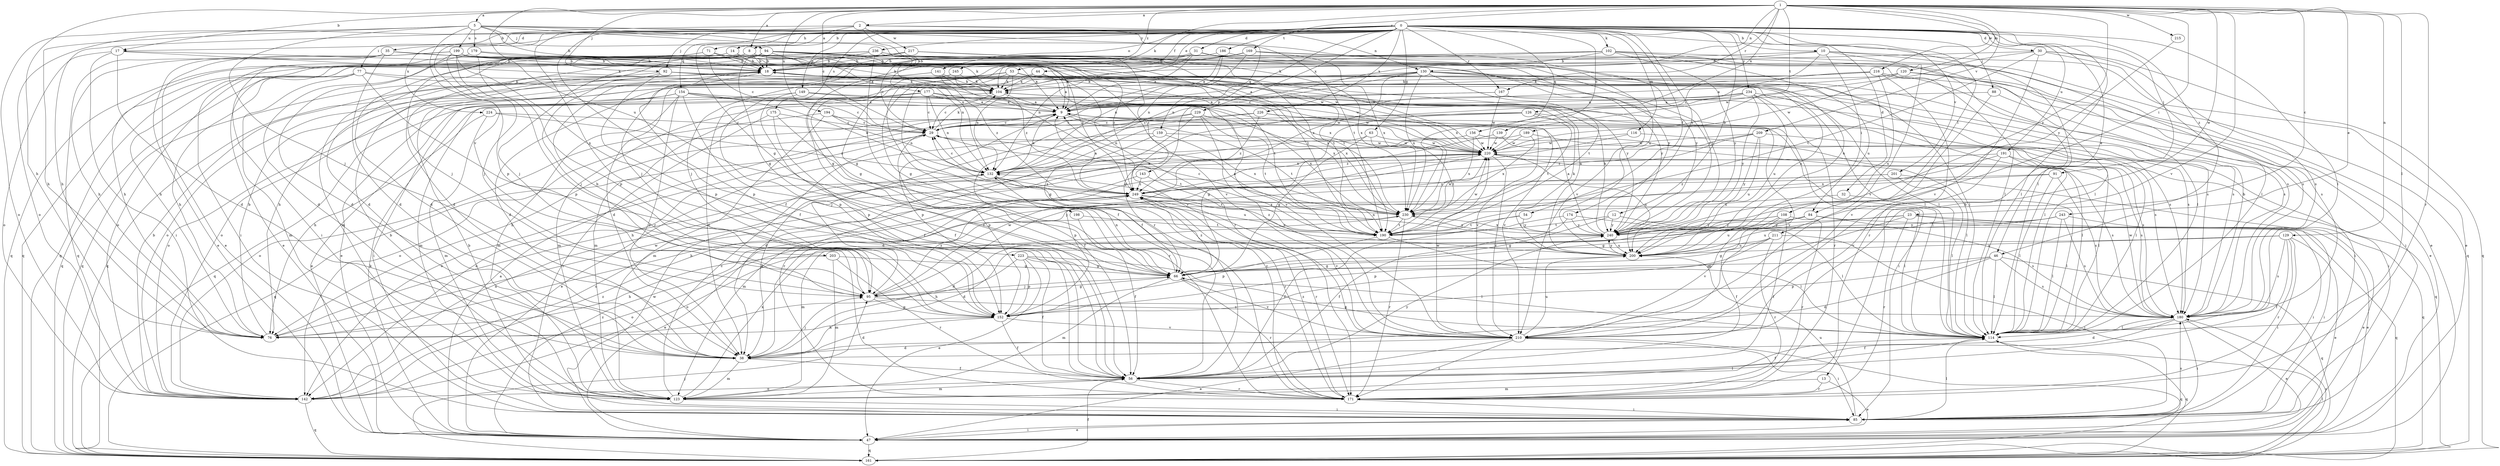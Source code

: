 strict digraph  {
0;
1;
2;
5;
8;
9;
10;
12;
13;
14;
17;
18;
23;
29;
30;
31;
32;
35;
38;
44;
46;
47;
53;
54;
56;
63;
66;
71;
76;
77;
84;
85;
88;
91;
92;
94;
95;
102;
104;
108;
114;
116;
120;
123;
126;
129;
130;
132;
139;
141;
142;
143;
149;
152;
154;
156;
159;
161;
167;
169;
171;
174;
175;
177;
179;
180;
186;
189;
190;
191;
194;
198;
199;
200;
201;
203;
209;
210;
211;
215;
216;
217;
220;
223;
224;
226;
229;
230;
234;
236;
240;
243;
245;
249;
0 -> 10  [label=b];
0 -> 12  [label=b];
0 -> 13  [label=b];
0 -> 14  [label=b];
0 -> 30  [label=d];
0 -> 31  [label=d];
0 -> 32  [label=d];
0 -> 35  [label=d];
0 -> 44  [label=e];
0 -> 46  [label=e];
0 -> 53  [label=f];
0 -> 54  [label=f];
0 -> 56  [label=f];
0 -> 63  [label=g];
0 -> 66  [label=g];
0 -> 71  [label=h];
0 -> 77  [label=i];
0 -> 88  [label=j];
0 -> 91  [label=j];
0 -> 92  [label=j];
0 -> 102  [label=k];
0 -> 108  [label=l];
0 -> 114  [label=l];
0 -> 116  [label=m];
0 -> 139  [label=o];
0 -> 141  [label=o];
0 -> 142  [label=o];
0 -> 143  [label=p];
0 -> 149  [label=p];
0 -> 154  [label=q];
0 -> 156  [label=q];
0 -> 167  [label=r];
0 -> 174  [label=s];
0 -> 175  [label=s];
0 -> 186  [label=t];
0 -> 191  [label=u];
0 -> 201  [label=v];
0 -> 203  [label=v];
0 -> 223  [label=x];
0 -> 224  [label=x];
0 -> 226  [label=x];
0 -> 229  [label=x];
0 -> 234  [label=y];
0 -> 236  [label=y];
0 -> 243  [label=z];
1 -> 2  [label=a];
1 -> 5  [label=a];
1 -> 8  [label=a];
1 -> 17  [label=b];
1 -> 23  [label=c];
1 -> 29  [label=c];
1 -> 46  [label=e];
1 -> 76  [label=h];
1 -> 84  [label=i];
1 -> 92  [label=j];
1 -> 104  [label=k];
1 -> 114  [label=l];
1 -> 120  [label=m];
1 -> 126  [label=n];
1 -> 129  [label=n];
1 -> 130  [label=n];
1 -> 167  [label=r];
1 -> 169  [label=r];
1 -> 171  [label=r];
1 -> 189  [label=t];
1 -> 194  [label=u];
1 -> 198  [label=u];
1 -> 209  [label=v];
1 -> 210  [label=v];
1 -> 211  [label=w];
1 -> 215  [label=w];
1 -> 216  [label=w];
1 -> 240  [label=y];
1 -> 245  [label=z];
2 -> 8  [label=a];
2 -> 17  [label=b];
2 -> 76  [label=h];
2 -> 130  [label=n];
2 -> 159  [label=q];
2 -> 177  [label=s];
2 -> 217  [label=w];
5 -> 18  [label=b];
5 -> 76  [label=h];
5 -> 94  [label=j];
5 -> 95  [label=j];
5 -> 114  [label=l];
5 -> 132  [label=n];
5 -> 142  [label=o];
5 -> 152  [label=p];
5 -> 179  [label=s];
5 -> 190  [label=t];
5 -> 199  [label=u];
5 -> 200  [label=u];
8 -> 9  [label=a];
8 -> 18  [label=b];
8 -> 38  [label=d];
8 -> 76  [label=h];
8 -> 95  [label=j];
8 -> 104  [label=k];
8 -> 210  [label=v];
8 -> 240  [label=y];
9 -> 29  [label=c];
9 -> 76  [label=h];
9 -> 142  [label=o];
9 -> 152  [label=p];
9 -> 180  [label=s];
9 -> 190  [label=t];
9 -> 210  [label=v];
10 -> 18  [label=b];
10 -> 47  [label=e];
10 -> 84  [label=i];
10 -> 104  [label=k];
10 -> 180  [label=s];
10 -> 210  [label=v];
10 -> 230  [label=x];
12 -> 66  [label=g];
12 -> 85  [label=i];
12 -> 190  [label=t];
12 -> 240  [label=y];
13 -> 47  [label=e];
13 -> 123  [label=m];
13 -> 171  [label=r];
14 -> 18  [label=b];
14 -> 38  [label=d];
14 -> 249  [label=z];
17 -> 18  [label=b];
17 -> 38  [label=d];
17 -> 85  [label=i];
17 -> 104  [label=k];
17 -> 142  [label=o];
18 -> 104  [label=k];
18 -> 114  [label=l];
18 -> 152  [label=p];
18 -> 180  [label=s];
18 -> 200  [label=u];
18 -> 240  [label=y];
23 -> 47  [label=e];
23 -> 85  [label=i];
23 -> 123  [label=m];
23 -> 152  [label=p];
23 -> 171  [label=r];
23 -> 240  [label=y];
29 -> 104  [label=k];
29 -> 142  [label=o];
29 -> 152  [label=p];
29 -> 161  [label=q];
29 -> 190  [label=t];
29 -> 220  [label=w];
30 -> 18  [label=b];
30 -> 114  [label=l];
30 -> 161  [label=q];
30 -> 180  [label=s];
30 -> 190  [label=t];
30 -> 210  [label=v];
30 -> 220  [label=w];
31 -> 9  [label=a];
31 -> 18  [label=b];
31 -> 47  [label=e];
31 -> 66  [label=g];
31 -> 95  [label=j];
31 -> 132  [label=n];
31 -> 180  [label=s];
31 -> 200  [label=u];
31 -> 210  [label=v];
32 -> 114  [label=l];
32 -> 230  [label=x];
35 -> 18  [label=b];
35 -> 38  [label=d];
35 -> 47  [label=e];
35 -> 161  [label=q];
35 -> 220  [label=w];
38 -> 56  [label=f];
38 -> 95  [label=j];
38 -> 123  [label=m];
44 -> 9  [label=a];
44 -> 38  [label=d];
44 -> 104  [label=k];
44 -> 240  [label=y];
46 -> 38  [label=d];
46 -> 66  [label=g];
46 -> 114  [label=l];
46 -> 152  [label=p];
46 -> 161  [label=q];
46 -> 180  [label=s];
47 -> 9  [label=a];
47 -> 85  [label=i];
47 -> 104  [label=k];
47 -> 161  [label=q];
47 -> 220  [label=w];
47 -> 249  [label=z];
53 -> 38  [label=d];
53 -> 56  [label=f];
53 -> 66  [label=g];
53 -> 104  [label=k];
53 -> 132  [label=n];
53 -> 190  [label=t];
53 -> 210  [label=v];
53 -> 230  [label=x];
54 -> 56  [label=f];
54 -> 190  [label=t];
54 -> 240  [label=y];
56 -> 123  [label=m];
56 -> 142  [label=o];
56 -> 171  [label=r];
56 -> 240  [label=y];
63 -> 38  [label=d];
63 -> 66  [label=g];
63 -> 190  [label=t];
63 -> 220  [label=w];
66 -> 95  [label=j];
66 -> 123  [label=m];
66 -> 132  [label=n];
66 -> 171  [label=r];
66 -> 210  [label=v];
66 -> 249  [label=z];
71 -> 18  [label=b];
71 -> 29  [label=c];
71 -> 38  [label=d];
71 -> 85  [label=i];
71 -> 171  [label=r];
76 -> 18  [label=b];
76 -> 220  [label=w];
77 -> 76  [label=h];
77 -> 104  [label=k];
77 -> 123  [label=m];
77 -> 152  [label=p];
77 -> 161  [label=q];
77 -> 220  [label=w];
84 -> 56  [label=f];
84 -> 66  [label=g];
84 -> 161  [label=q];
84 -> 180  [label=s];
84 -> 240  [label=y];
85 -> 18  [label=b];
85 -> 47  [label=e];
85 -> 114  [label=l];
85 -> 180  [label=s];
85 -> 200  [label=u];
88 -> 9  [label=a];
88 -> 85  [label=i];
88 -> 210  [label=v];
91 -> 76  [label=h];
91 -> 114  [label=l];
91 -> 180  [label=s];
91 -> 249  [label=z];
92 -> 95  [label=j];
92 -> 104  [label=k];
92 -> 114  [label=l];
92 -> 152  [label=p];
92 -> 161  [label=q];
92 -> 180  [label=s];
94 -> 9  [label=a];
94 -> 18  [label=b];
94 -> 66  [label=g];
94 -> 85  [label=i];
94 -> 95  [label=j];
94 -> 114  [label=l];
94 -> 132  [label=n];
94 -> 161  [label=q];
94 -> 190  [label=t];
94 -> 249  [label=z];
95 -> 18  [label=b];
95 -> 66  [label=g];
95 -> 152  [label=p];
95 -> 180  [label=s];
95 -> 220  [label=w];
95 -> 249  [label=z];
102 -> 18  [label=b];
102 -> 95  [label=j];
102 -> 114  [label=l];
102 -> 132  [label=n];
102 -> 142  [label=o];
102 -> 161  [label=q];
102 -> 200  [label=u];
102 -> 240  [label=y];
104 -> 9  [label=a];
104 -> 29  [label=c];
108 -> 38  [label=d];
108 -> 56  [label=f];
108 -> 171  [label=r];
108 -> 200  [label=u];
108 -> 210  [label=v];
108 -> 240  [label=y];
114 -> 56  [label=f];
114 -> 66  [label=g];
114 -> 161  [label=q];
116 -> 38  [label=d];
116 -> 114  [label=l];
116 -> 220  [label=w];
120 -> 9  [label=a];
120 -> 47  [label=e];
120 -> 104  [label=k];
120 -> 180  [label=s];
120 -> 220  [label=w];
123 -> 18  [label=b];
123 -> 29  [label=c];
123 -> 85  [label=i];
123 -> 114  [label=l];
123 -> 230  [label=x];
126 -> 29  [label=c];
126 -> 66  [label=g];
126 -> 85  [label=i];
126 -> 132  [label=n];
126 -> 190  [label=t];
126 -> 210  [label=v];
129 -> 38  [label=d];
129 -> 47  [label=e];
129 -> 56  [label=f];
129 -> 85  [label=i];
129 -> 171  [label=r];
129 -> 180  [label=s];
129 -> 200  [label=u];
130 -> 9  [label=a];
130 -> 29  [label=c];
130 -> 47  [label=e];
130 -> 104  [label=k];
130 -> 114  [label=l];
130 -> 180  [label=s];
130 -> 190  [label=t];
130 -> 200  [label=u];
130 -> 230  [label=x];
130 -> 249  [label=z];
132 -> 9  [label=a];
132 -> 29  [label=c];
132 -> 38  [label=d];
132 -> 171  [label=r];
132 -> 200  [label=u];
132 -> 249  [label=z];
139 -> 114  [label=l];
139 -> 220  [label=w];
139 -> 249  [label=z];
141 -> 104  [label=k];
141 -> 142  [label=o];
141 -> 161  [label=q];
141 -> 210  [label=v];
141 -> 249  [label=z];
142 -> 18  [label=b];
142 -> 132  [label=n];
142 -> 161  [label=q];
142 -> 249  [label=z];
143 -> 142  [label=o];
143 -> 190  [label=t];
143 -> 249  [label=z];
149 -> 9  [label=a];
149 -> 47  [label=e];
149 -> 56  [label=f];
149 -> 152  [label=p];
149 -> 180  [label=s];
149 -> 220  [label=w];
152 -> 38  [label=d];
152 -> 56  [label=f];
152 -> 76  [label=h];
152 -> 210  [label=v];
154 -> 9  [label=a];
154 -> 29  [label=c];
154 -> 38  [label=d];
154 -> 56  [label=f];
154 -> 85  [label=i];
154 -> 123  [label=m];
154 -> 132  [label=n];
154 -> 142  [label=o];
154 -> 230  [label=x];
156 -> 142  [label=o];
156 -> 161  [label=q];
156 -> 220  [label=w];
156 -> 230  [label=x];
159 -> 47  [label=e];
159 -> 171  [label=r];
159 -> 220  [label=w];
159 -> 230  [label=x];
161 -> 56  [label=f];
161 -> 95  [label=j];
161 -> 114  [label=l];
161 -> 180  [label=s];
167 -> 9  [label=a];
167 -> 123  [label=m];
167 -> 180  [label=s];
167 -> 220  [label=w];
169 -> 18  [label=b];
169 -> 47  [label=e];
169 -> 56  [label=f];
169 -> 66  [label=g];
169 -> 132  [label=n];
169 -> 230  [label=x];
169 -> 240  [label=y];
171 -> 29  [label=c];
171 -> 85  [label=i];
171 -> 249  [label=z];
174 -> 56  [label=f];
174 -> 114  [label=l];
174 -> 190  [label=t];
174 -> 240  [label=y];
175 -> 29  [label=c];
175 -> 85  [label=i];
175 -> 152  [label=p];
175 -> 171  [label=r];
177 -> 9  [label=a];
177 -> 29  [label=c];
177 -> 38  [label=d];
177 -> 123  [label=m];
177 -> 132  [label=n];
177 -> 161  [label=q];
177 -> 220  [label=w];
177 -> 230  [label=x];
179 -> 18  [label=b];
179 -> 38  [label=d];
179 -> 152  [label=p];
179 -> 220  [label=w];
180 -> 18  [label=b];
180 -> 38  [label=d];
180 -> 47  [label=e];
180 -> 56  [label=f];
180 -> 85  [label=i];
180 -> 114  [label=l];
180 -> 220  [label=w];
186 -> 9  [label=a];
186 -> 18  [label=b];
186 -> 114  [label=l];
186 -> 132  [label=n];
189 -> 76  [label=h];
189 -> 180  [label=s];
189 -> 220  [label=w];
189 -> 230  [label=x];
190 -> 9  [label=a];
190 -> 114  [label=l];
190 -> 152  [label=p];
190 -> 220  [label=w];
190 -> 249  [label=z];
191 -> 114  [label=l];
191 -> 132  [label=n];
191 -> 180  [label=s];
191 -> 210  [label=v];
191 -> 230  [label=x];
194 -> 29  [label=c];
194 -> 114  [label=l];
194 -> 123  [label=m];
194 -> 132  [label=n];
194 -> 142  [label=o];
198 -> 56  [label=f];
198 -> 190  [label=t];
199 -> 18  [label=b];
199 -> 38  [label=d];
199 -> 47  [label=e];
199 -> 56  [label=f];
199 -> 76  [label=h];
199 -> 95  [label=j];
199 -> 104  [label=k];
199 -> 171  [label=r];
199 -> 220  [label=w];
199 -> 230  [label=x];
199 -> 240  [label=y];
200 -> 66  [label=g];
200 -> 104  [label=k];
200 -> 132  [label=n];
200 -> 240  [label=y];
201 -> 114  [label=l];
201 -> 123  [label=m];
201 -> 161  [label=q];
201 -> 249  [label=z];
203 -> 66  [label=g];
203 -> 76  [label=h];
203 -> 123  [label=m];
203 -> 171  [label=r];
209 -> 95  [label=j];
209 -> 114  [label=l];
209 -> 200  [label=u];
209 -> 220  [label=w];
209 -> 240  [label=y];
209 -> 249  [label=z];
210 -> 38  [label=d];
210 -> 47  [label=e];
210 -> 85  [label=i];
210 -> 161  [label=q];
210 -> 171  [label=r];
210 -> 200  [label=u];
210 -> 220  [label=w];
211 -> 66  [label=g];
211 -> 85  [label=i];
211 -> 152  [label=p];
211 -> 171  [label=r];
211 -> 200  [label=u];
215 -> 240  [label=y];
216 -> 29  [label=c];
216 -> 56  [label=f];
216 -> 85  [label=i];
216 -> 104  [label=k];
216 -> 114  [label=l];
216 -> 142  [label=o];
216 -> 171  [label=r];
216 -> 200  [label=u];
217 -> 18  [label=b];
217 -> 76  [label=h];
217 -> 161  [label=q];
217 -> 190  [label=t];
217 -> 230  [label=x];
217 -> 249  [label=z];
220 -> 132  [label=n];
220 -> 152  [label=p];
220 -> 180  [label=s];
220 -> 200  [label=u];
220 -> 210  [label=v];
223 -> 47  [label=e];
223 -> 56  [label=f];
223 -> 66  [label=g];
223 -> 76  [label=h];
223 -> 114  [label=l];
223 -> 152  [label=p];
224 -> 29  [label=c];
224 -> 76  [label=h];
224 -> 123  [label=m];
224 -> 249  [label=z];
226 -> 29  [label=c];
226 -> 56  [label=f];
226 -> 85  [label=i];
226 -> 210  [label=v];
226 -> 249  [label=z];
229 -> 29  [label=c];
229 -> 66  [label=g];
229 -> 95  [label=j];
229 -> 190  [label=t];
229 -> 210  [label=v];
229 -> 230  [label=x];
230 -> 29  [label=c];
230 -> 47  [label=e];
230 -> 171  [label=r];
230 -> 190  [label=t];
230 -> 220  [label=w];
230 -> 240  [label=y];
234 -> 9  [label=a];
234 -> 66  [label=g];
234 -> 114  [label=l];
234 -> 123  [label=m];
234 -> 171  [label=r];
234 -> 200  [label=u];
234 -> 240  [label=y];
236 -> 18  [label=b];
236 -> 29  [label=c];
236 -> 123  [label=m];
236 -> 161  [label=q];
236 -> 171  [label=r];
236 -> 190  [label=t];
236 -> 240  [label=y];
240 -> 9  [label=a];
240 -> 104  [label=k];
240 -> 142  [label=o];
240 -> 200  [label=u];
240 -> 230  [label=x];
243 -> 47  [label=e];
243 -> 114  [label=l];
243 -> 142  [label=o];
243 -> 180  [label=s];
243 -> 200  [label=u];
243 -> 240  [label=y];
245 -> 66  [label=g];
245 -> 76  [label=h];
245 -> 104  [label=k];
245 -> 249  [label=z];
249 -> 9  [label=a];
249 -> 114  [label=l];
249 -> 171  [label=r];
249 -> 210  [label=v];
249 -> 230  [label=x];
}
